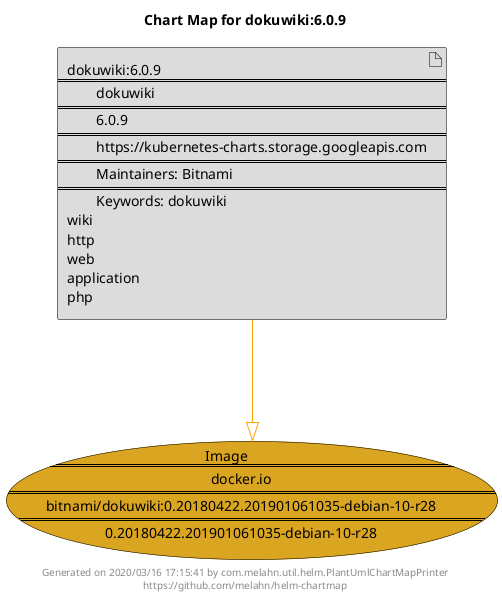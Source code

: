 @startuml
skinparam linetype ortho
skinparam backgroundColor white
skinparam usecaseBorderColor black
skinparam usecaseArrowColor LightSlateGray
skinparam artifactBorderColor black
skinparam artifactArrowColor LightSlateGray

title Chart Map for dokuwiki:6.0.9

'There is one referenced Helm Chart
artifact "dokuwiki:6.0.9\n====\n\tdokuwiki\n====\n\t6.0.9\n====\n\thttps://kubernetes-charts.storage.googleapis.com\n====\n\tMaintainers: Bitnami\n====\n\tKeywords: dokuwiki\nwiki\nhttp\nweb\napplication\nphp" as dokuwiki_6_0_9 #Gainsboro

'There is one referenced Docker Image
usecase "Image\n====\n\tdocker.io\n====\n\tbitnami/dokuwiki:0.20180422.201901061035-debian-10-r28\n====\n\t0.20180422.201901061035-debian-10-r28" as docker_io_bitnami_dokuwiki_0_20180422_201901061035_debian_10_r28 #GoldenRod

'Chart Dependencies
dokuwiki_6_0_9--[#orange]-|>docker_io_bitnami_dokuwiki_0_20180422_201901061035_debian_10_r28

center footer Generated on 2020/03/16 17:15:41 by com.melahn.util.helm.PlantUmlChartMapPrinter\nhttps://github.com/melahn/helm-chartmap
@enduml
